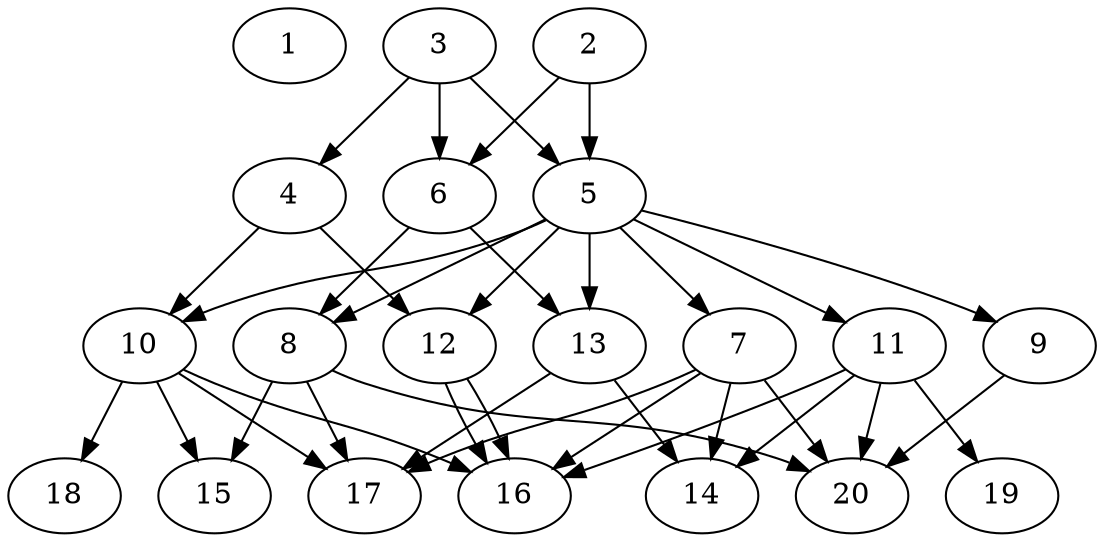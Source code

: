 // DAG automatically generated by daggen at Tue Jul 23 14:28:59 2019
// ./daggen --dot -n 20 --ccr 0.3 --fat 0.6 --regular 0.5 --density 0.7 --mindata 5242880 --maxdata 52428800 
digraph G {
  1 [size="113445547", alpha="0.04", expect_size="34033664"] 
  2 [size="66232320", alpha="0.15", expect_size="19869696"] 
  2 -> 5 [size ="19869696"]
  2 -> 6 [size ="19869696"]
  3 [size="126658560", alpha="0.06", expect_size="37997568"] 
  3 -> 4 [size ="37997568"]
  3 -> 5 [size ="37997568"]
  3 -> 6 [size ="37997568"]
  4 [size="109537280", alpha="0.19", expect_size="32861184"] 
  4 -> 10 [size ="32861184"]
  4 -> 12 [size ="32861184"]
  5 [size="65092267", alpha="0.09", expect_size="19527680"] 
  5 -> 7 [size ="19527680"]
  5 -> 8 [size ="19527680"]
  5 -> 9 [size ="19527680"]
  5 -> 10 [size ="19527680"]
  5 -> 11 [size ="19527680"]
  5 -> 12 [size ="19527680"]
  5 -> 13 [size ="19527680"]
  6 [size="24791040", alpha="0.07", expect_size="7437312"] 
  6 -> 8 [size ="7437312"]
  6 -> 13 [size ="7437312"]
  7 [size="119497387", alpha="0.08", expect_size="35849216"] 
  7 -> 14 [size ="35849216"]
  7 -> 16 [size ="35849216"]
  7 -> 17 [size ="35849216"]
  7 -> 20 [size ="35849216"]
  8 [size="118824960", alpha="0.18", expect_size="35647488"] 
  8 -> 15 [size ="35647488"]
  8 -> 17 [size ="35647488"]
  8 -> 20 [size ="35647488"]
  9 [size="64583680", alpha="0.05", expect_size="19375104"] 
  9 -> 20 [size ="19375104"]
  10 [size="69778773", alpha="0.01", expect_size="20933632"] 
  10 -> 15 [size ="20933632"]
  10 -> 16 [size ="20933632"]
  10 -> 17 [size ="20933632"]
  10 -> 18 [size ="20933632"]
  11 [size="43359573", alpha="0.03", expect_size="13007872"] 
  11 -> 14 [size ="13007872"]
  11 -> 16 [size ="13007872"]
  11 -> 19 [size ="13007872"]
  11 -> 20 [size ="13007872"]
  12 [size="78438400", alpha="0.17", expect_size="23531520"] 
  12 -> 16 [size ="23531520"]
  12 -> 16 [size ="23531520"]
  13 [size="39802880", alpha="0.19", expect_size="11940864"] 
  13 -> 14 [size ="11940864"]
  13 -> 17 [size ="11940864"]
  14 [size="84753067", alpha="0.17", expect_size="25425920"] 
  15 [size="73335467", alpha="0.00", expect_size="22000640"] 
  16 [size="140236800", alpha="0.01", expect_size="42071040"] 
  17 [size="35891200", alpha="0.07", expect_size="10767360"] 
  18 [size="98232320", alpha="0.07", expect_size="29469696"] 
  19 [size="82797227", alpha="0.00", expect_size="24839168"] 
  20 [size="120852480", alpha="0.14", expect_size="36255744"] 
}
